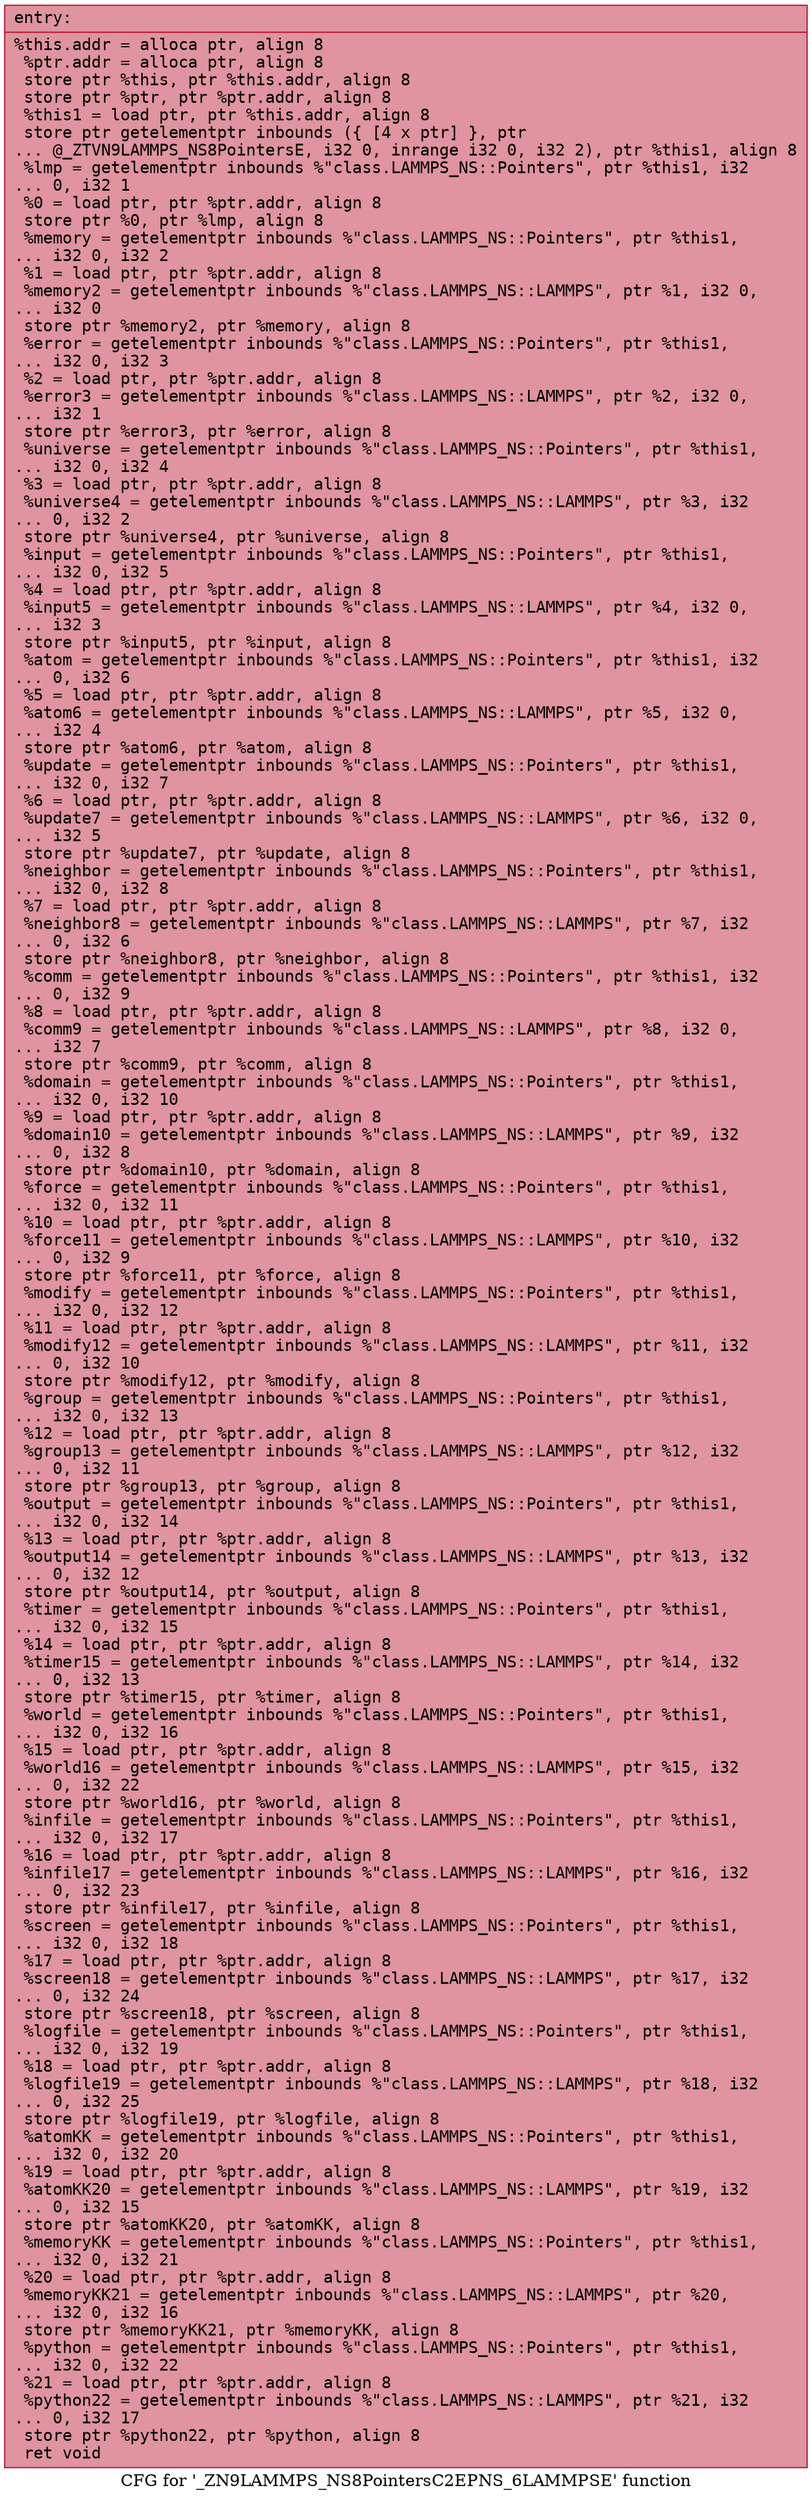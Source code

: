 digraph "CFG for '_ZN9LAMMPS_NS8PointersC2EPNS_6LAMMPSE' function" {
	label="CFG for '_ZN9LAMMPS_NS8PointersC2EPNS_6LAMMPSE' function";

	Node0x557ad5cd3f40 [shape=record,color="#b70d28ff", style=filled, fillcolor="#b70d2870" fontname="Courier",label="{entry:\l|  %this.addr = alloca ptr, align 8\l  %ptr.addr = alloca ptr, align 8\l  store ptr %this, ptr %this.addr, align 8\l  store ptr %ptr, ptr %ptr.addr, align 8\l  %this1 = load ptr, ptr %this.addr, align 8\l  store ptr getelementptr inbounds (\{ [4 x ptr] \}, ptr\l... @_ZTVN9LAMMPS_NS8PointersE, i32 0, inrange i32 0, i32 2), ptr %this1, align 8\l  %lmp = getelementptr inbounds %\"class.LAMMPS_NS::Pointers\", ptr %this1, i32\l... 0, i32 1\l  %0 = load ptr, ptr %ptr.addr, align 8\l  store ptr %0, ptr %lmp, align 8\l  %memory = getelementptr inbounds %\"class.LAMMPS_NS::Pointers\", ptr %this1,\l... i32 0, i32 2\l  %1 = load ptr, ptr %ptr.addr, align 8\l  %memory2 = getelementptr inbounds %\"class.LAMMPS_NS::LAMMPS\", ptr %1, i32 0,\l... i32 0\l  store ptr %memory2, ptr %memory, align 8\l  %error = getelementptr inbounds %\"class.LAMMPS_NS::Pointers\", ptr %this1,\l... i32 0, i32 3\l  %2 = load ptr, ptr %ptr.addr, align 8\l  %error3 = getelementptr inbounds %\"class.LAMMPS_NS::LAMMPS\", ptr %2, i32 0,\l... i32 1\l  store ptr %error3, ptr %error, align 8\l  %universe = getelementptr inbounds %\"class.LAMMPS_NS::Pointers\", ptr %this1,\l... i32 0, i32 4\l  %3 = load ptr, ptr %ptr.addr, align 8\l  %universe4 = getelementptr inbounds %\"class.LAMMPS_NS::LAMMPS\", ptr %3, i32\l... 0, i32 2\l  store ptr %universe4, ptr %universe, align 8\l  %input = getelementptr inbounds %\"class.LAMMPS_NS::Pointers\", ptr %this1,\l... i32 0, i32 5\l  %4 = load ptr, ptr %ptr.addr, align 8\l  %input5 = getelementptr inbounds %\"class.LAMMPS_NS::LAMMPS\", ptr %4, i32 0,\l... i32 3\l  store ptr %input5, ptr %input, align 8\l  %atom = getelementptr inbounds %\"class.LAMMPS_NS::Pointers\", ptr %this1, i32\l... 0, i32 6\l  %5 = load ptr, ptr %ptr.addr, align 8\l  %atom6 = getelementptr inbounds %\"class.LAMMPS_NS::LAMMPS\", ptr %5, i32 0,\l... i32 4\l  store ptr %atom6, ptr %atom, align 8\l  %update = getelementptr inbounds %\"class.LAMMPS_NS::Pointers\", ptr %this1,\l... i32 0, i32 7\l  %6 = load ptr, ptr %ptr.addr, align 8\l  %update7 = getelementptr inbounds %\"class.LAMMPS_NS::LAMMPS\", ptr %6, i32 0,\l... i32 5\l  store ptr %update7, ptr %update, align 8\l  %neighbor = getelementptr inbounds %\"class.LAMMPS_NS::Pointers\", ptr %this1,\l... i32 0, i32 8\l  %7 = load ptr, ptr %ptr.addr, align 8\l  %neighbor8 = getelementptr inbounds %\"class.LAMMPS_NS::LAMMPS\", ptr %7, i32\l... 0, i32 6\l  store ptr %neighbor8, ptr %neighbor, align 8\l  %comm = getelementptr inbounds %\"class.LAMMPS_NS::Pointers\", ptr %this1, i32\l... 0, i32 9\l  %8 = load ptr, ptr %ptr.addr, align 8\l  %comm9 = getelementptr inbounds %\"class.LAMMPS_NS::LAMMPS\", ptr %8, i32 0,\l... i32 7\l  store ptr %comm9, ptr %comm, align 8\l  %domain = getelementptr inbounds %\"class.LAMMPS_NS::Pointers\", ptr %this1,\l... i32 0, i32 10\l  %9 = load ptr, ptr %ptr.addr, align 8\l  %domain10 = getelementptr inbounds %\"class.LAMMPS_NS::LAMMPS\", ptr %9, i32\l... 0, i32 8\l  store ptr %domain10, ptr %domain, align 8\l  %force = getelementptr inbounds %\"class.LAMMPS_NS::Pointers\", ptr %this1,\l... i32 0, i32 11\l  %10 = load ptr, ptr %ptr.addr, align 8\l  %force11 = getelementptr inbounds %\"class.LAMMPS_NS::LAMMPS\", ptr %10, i32\l... 0, i32 9\l  store ptr %force11, ptr %force, align 8\l  %modify = getelementptr inbounds %\"class.LAMMPS_NS::Pointers\", ptr %this1,\l... i32 0, i32 12\l  %11 = load ptr, ptr %ptr.addr, align 8\l  %modify12 = getelementptr inbounds %\"class.LAMMPS_NS::LAMMPS\", ptr %11, i32\l... 0, i32 10\l  store ptr %modify12, ptr %modify, align 8\l  %group = getelementptr inbounds %\"class.LAMMPS_NS::Pointers\", ptr %this1,\l... i32 0, i32 13\l  %12 = load ptr, ptr %ptr.addr, align 8\l  %group13 = getelementptr inbounds %\"class.LAMMPS_NS::LAMMPS\", ptr %12, i32\l... 0, i32 11\l  store ptr %group13, ptr %group, align 8\l  %output = getelementptr inbounds %\"class.LAMMPS_NS::Pointers\", ptr %this1,\l... i32 0, i32 14\l  %13 = load ptr, ptr %ptr.addr, align 8\l  %output14 = getelementptr inbounds %\"class.LAMMPS_NS::LAMMPS\", ptr %13, i32\l... 0, i32 12\l  store ptr %output14, ptr %output, align 8\l  %timer = getelementptr inbounds %\"class.LAMMPS_NS::Pointers\", ptr %this1,\l... i32 0, i32 15\l  %14 = load ptr, ptr %ptr.addr, align 8\l  %timer15 = getelementptr inbounds %\"class.LAMMPS_NS::LAMMPS\", ptr %14, i32\l... 0, i32 13\l  store ptr %timer15, ptr %timer, align 8\l  %world = getelementptr inbounds %\"class.LAMMPS_NS::Pointers\", ptr %this1,\l... i32 0, i32 16\l  %15 = load ptr, ptr %ptr.addr, align 8\l  %world16 = getelementptr inbounds %\"class.LAMMPS_NS::LAMMPS\", ptr %15, i32\l... 0, i32 22\l  store ptr %world16, ptr %world, align 8\l  %infile = getelementptr inbounds %\"class.LAMMPS_NS::Pointers\", ptr %this1,\l... i32 0, i32 17\l  %16 = load ptr, ptr %ptr.addr, align 8\l  %infile17 = getelementptr inbounds %\"class.LAMMPS_NS::LAMMPS\", ptr %16, i32\l... 0, i32 23\l  store ptr %infile17, ptr %infile, align 8\l  %screen = getelementptr inbounds %\"class.LAMMPS_NS::Pointers\", ptr %this1,\l... i32 0, i32 18\l  %17 = load ptr, ptr %ptr.addr, align 8\l  %screen18 = getelementptr inbounds %\"class.LAMMPS_NS::LAMMPS\", ptr %17, i32\l... 0, i32 24\l  store ptr %screen18, ptr %screen, align 8\l  %logfile = getelementptr inbounds %\"class.LAMMPS_NS::Pointers\", ptr %this1,\l... i32 0, i32 19\l  %18 = load ptr, ptr %ptr.addr, align 8\l  %logfile19 = getelementptr inbounds %\"class.LAMMPS_NS::LAMMPS\", ptr %18, i32\l... 0, i32 25\l  store ptr %logfile19, ptr %logfile, align 8\l  %atomKK = getelementptr inbounds %\"class.LAMMPS_NS::Pointers\", ptr %this1,\l... i32 0, i32 20\l  %19 = load ptr, ptr %ptr.addr, align 8\l  %atomKK20 = getelementptr inbounds %\"class.LAMMPS_NS::LAMMPS\", ptr %19, i32\l... 0, i32 15\l  store ptr %atomKK20, ptr %atomKK, align 8\l  %memoryKK = getelementptr inbounds %\"class.LAMMPS_NS::Pointers\", ptr %this1,\l... i32 0, i32 21\l  %20 = load ptr, ptr %ptr.addr, align 8\l  %memoryKK21 = getelementptr inbounds %\"class.LAMMPS_NS::LAMMPS\", ptr %20,\l... i32 0, i32 16\l  store ptr %memoryKK21, ptr %memoryKK, align 8\l  %python = getelementptr inbounds %\"class.LAMMPS_NS::Pointers\", ptr %this1,\l... i32 0, i32 22\l  %21 = load ptr, ptr %ptr.addr, align 8\l  %python22 = getelementptr inbounds %\"class.LAMMPS_NS::LAMMPS\", ptr %21, i32\l... 0, i32 17\l  store ptr %python22, ptr %python, align 8\l  ret void\l}"];
}
